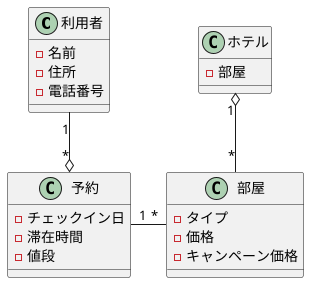 @startuml クラス図
class "利用者" as custmer {
    -名前
    -住所
    -電話番号
}

class "ホテル" as hoteru {
    -部屋
}

class "部屋" as Heya {
    -タイプ
    -価格
    - キャンペーン価格
}

class "予約" as Yoyaku {
    -チェックイン日
    -滞在時間
    -値段
}

custmer "1" --o "*" Yoyaku
hoteru "1" o-- "*" Heya
Yoyaku "1" -ri- "*" Heya
@enduml

